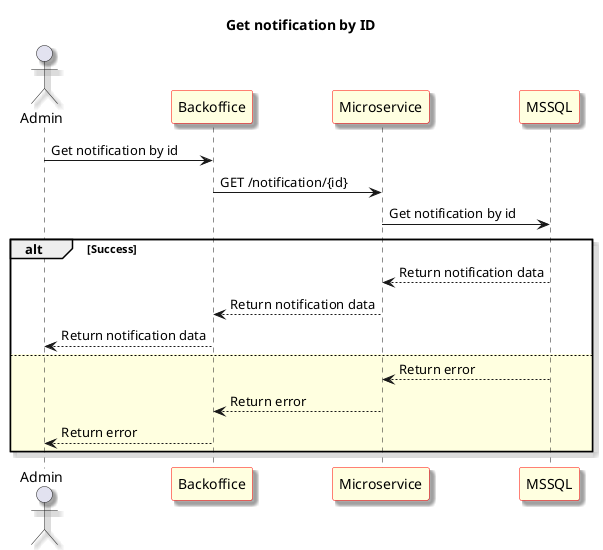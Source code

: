 @startuml Get notification by ID
skinparam shadowing true
skinparam sequence {
	ParticipantBackgroundColor LightYellow
	ParticipantBorderColor red
}
Title: Get notification by ID
actor "Admin" as User1
participant "Backoffice" as Frontend
participant "Microservice" as Microservice
participant "MSSQL" as Database

User1 -> Frontend: Get notification by id

Frontend -> Microservice: GET /notification/{id}

Microservice -> Database: Get notification by id

alt Success

Database --> Microservice: Return notification data

Microservice --> Frontend: Return notification data

Frontend --> User1: Return notification data

else #LightYellow

Database --> Microservice: Return error

Microservice --> Frontend: Return error

Frontend --> User1: Return error

end

@enduml